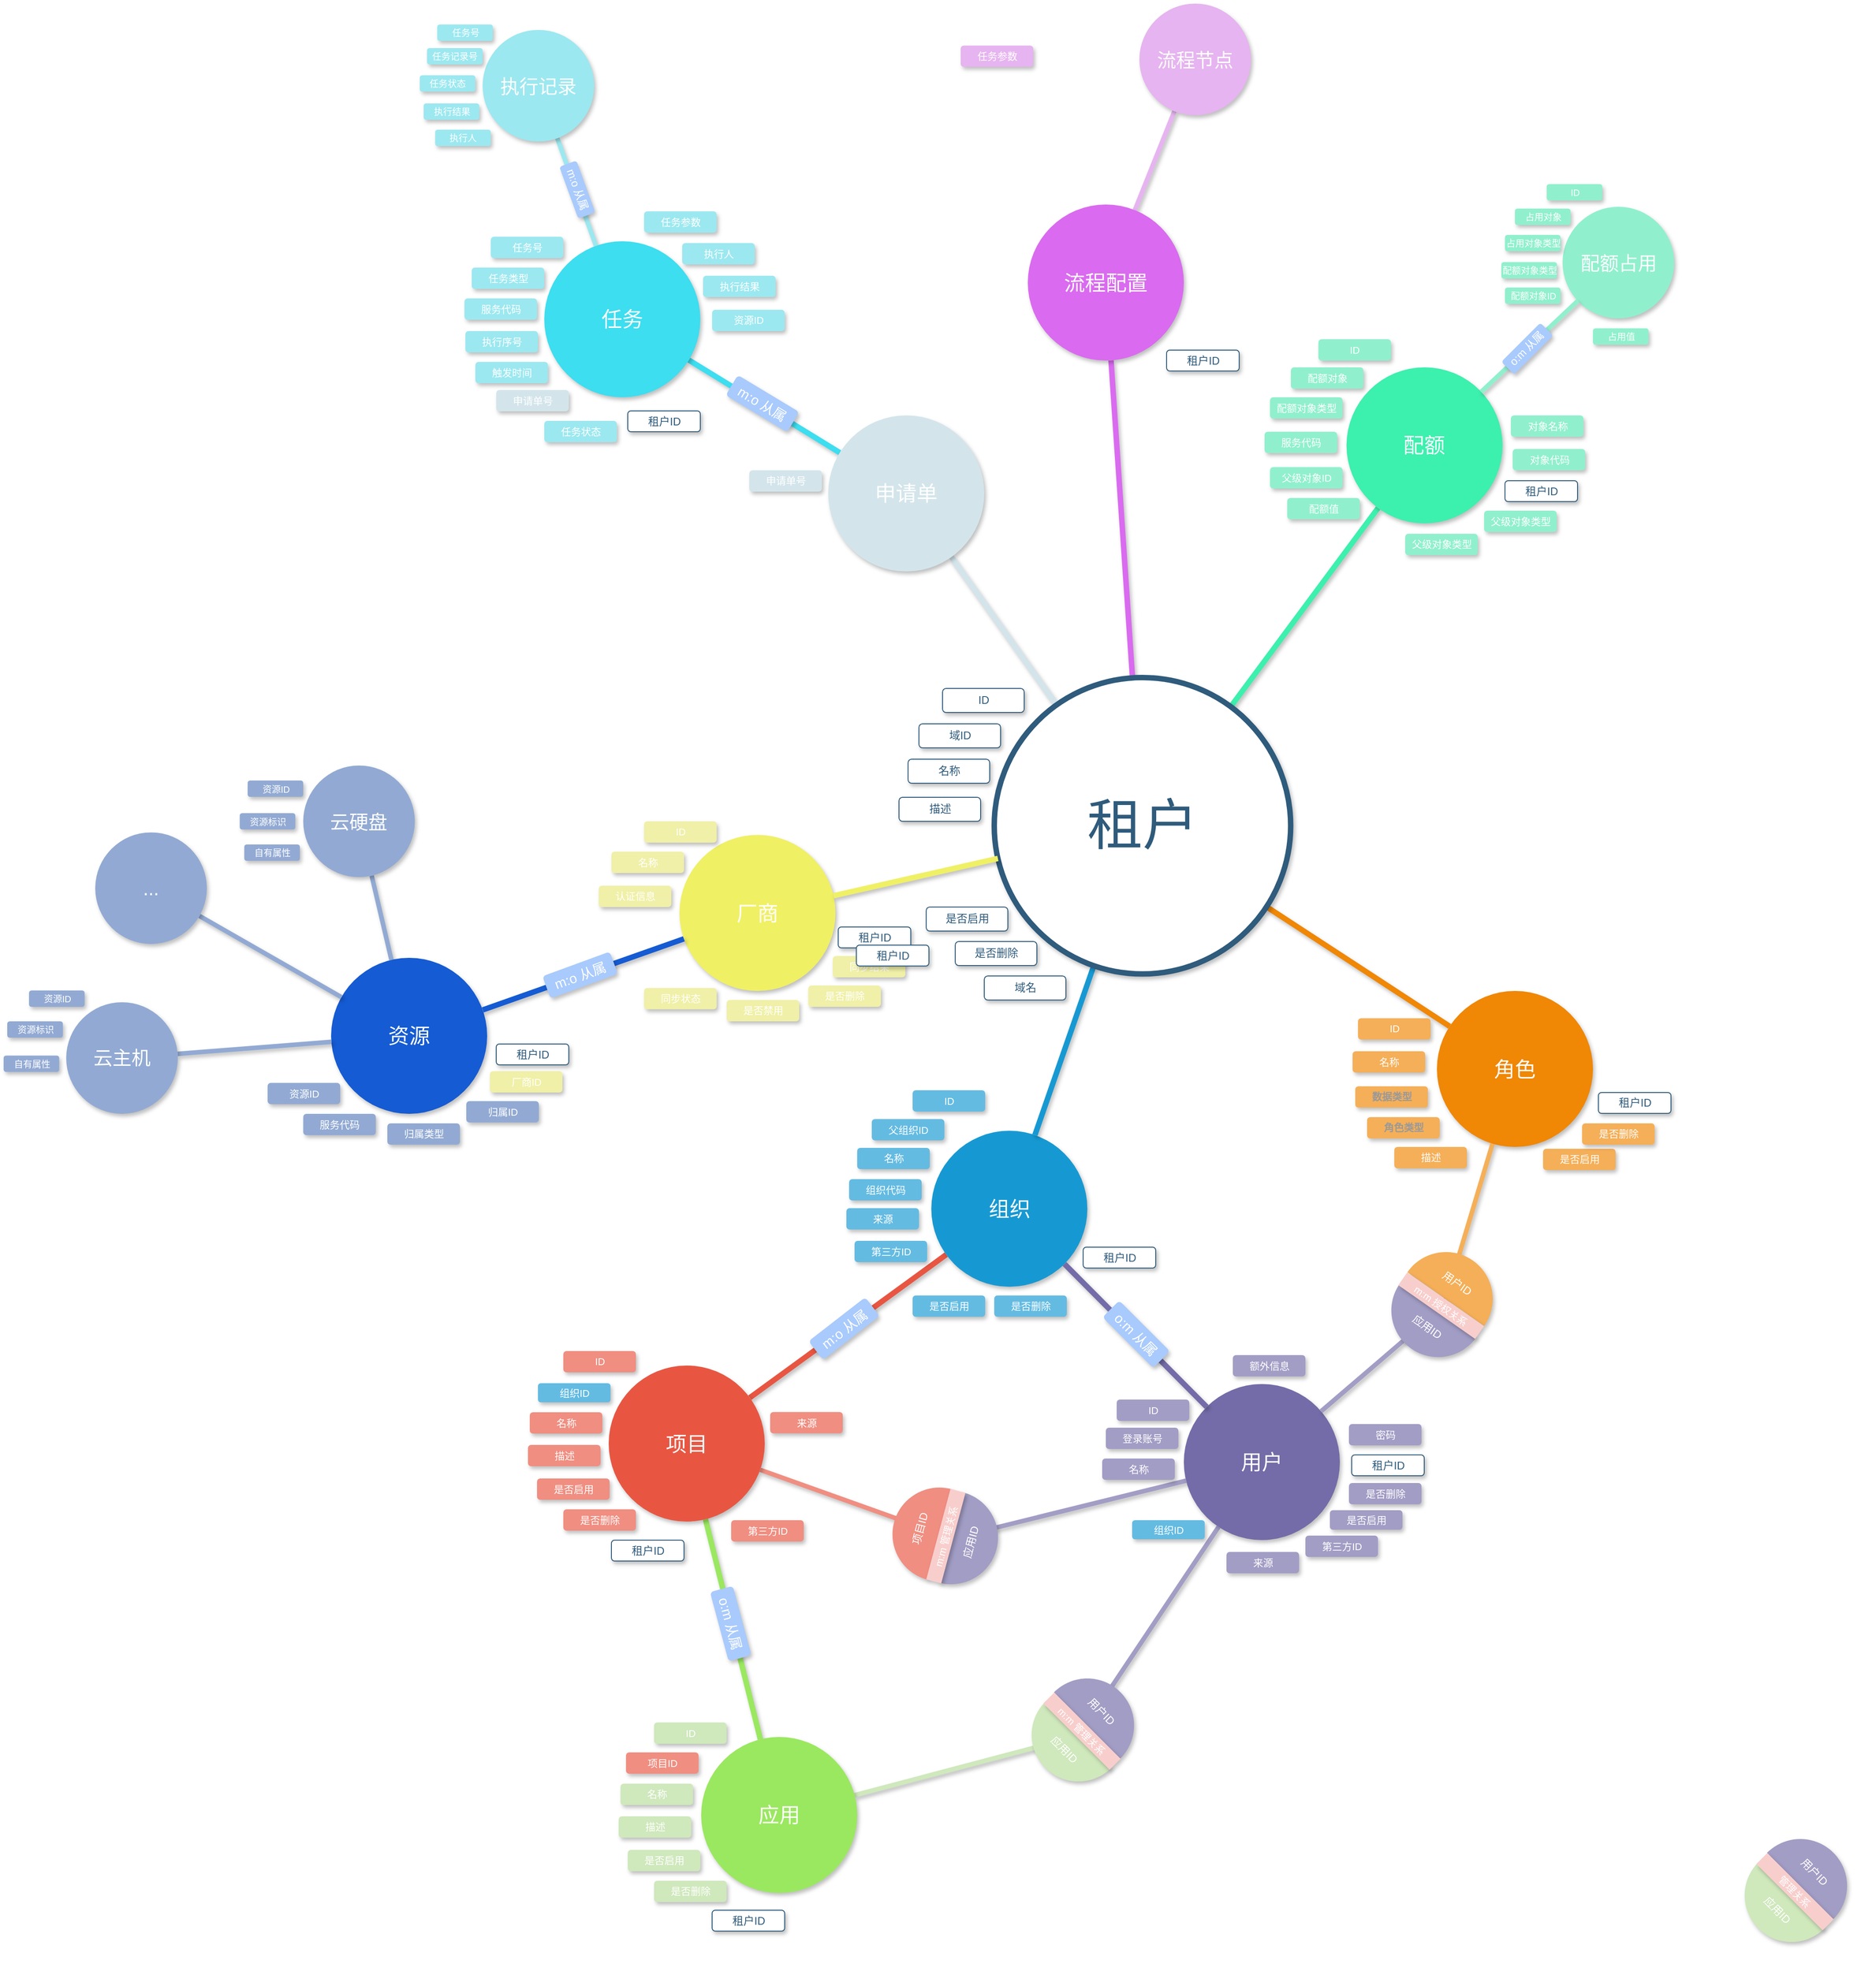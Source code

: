 <mxfile version="12.7.6" type="github">
  <diagram id="6a731a19-8d31-9384-78a2-239565b7b9f0" name="Page-1">
    <mxGraphModel dx="7638" dy="828" grid="0" gridSize="10" guides="1" tooltips="1" connect="1" arrows="1" fold="1" page="1" pageScale="1" pageWidth="2000" pageHeight="3000" background="#ffffff" math="0" shadow="0">
      <root>
        <mxCell id="0" />
        <mxCell id="1" parent="0" />
        <mxCell id="uGYCaoZWWmBtxd0d4g1E-1716" style="endArrow=none;strokeWidth=6;strokeColor=#DA6AF0;html=1;shadow=1;" edge="1" parent="1" source="j6NOBljnlDJ0_zuV5T52-1543" target="uGYCaoZWWmBtxd0d4g1E-1713">
          <mxGeometry relative="1" as="geometry">
            <mxPoint x="-3946.38" y="847.923" as="targetPoint" />
            <mxPoint x="-3875" y="1208" as="sourcePoint" />
          </mxGeometry>
        </mxCell>
        <mxCell id="uGYCaoZWWmBtxd0d4g1E-1717" style="endArrow=none;strokeWidth=5;strokeColor=#E6B4F0;html=1;shadow=1;fontSize=11;" edge="1" parent="1" source="uGYCaoZWWmBtxd0d4g1E-1714" target="uGYCaoZWWmBtxd0d4g1E-1713">
          <mxGeometry relative="1" as="geometry">
            <mxPoint x="-3738.375" y="728.678" as="targetPoint" />
            <mxPoint x="-3695.618" y="847.319" as="sourcePoint" />
          </mxGeometry>
        </mxCell>
        <mxCell id="uGYCaoZWWmBtxd0d4g1E-1694" style="endArrow=none;strokeWidth=5;strokeColor=#92AAD3;html=1;shadow=1;fontSize=11;" edge="1" parent="1" source="uGYCaoZWWmBtxd0d4g1E-1723" target="uGYCaoZWWmBtxd0d4g1E-1687">
          <mxGeometry relative="1" as="geometry">
            <mxPoint x="-4983.003" y="1653.382" as="targetPoint" />
            <mxPoint x="-4802.914" y="1843.33" as="sourcePoint" />
          </mxGeometry>
        </mxCell>
        <mxCell id="uGYCaoZWWmBtxd0d4g1E-1669" style="endArrow=none;strokeWidth=5;strokeColor=#9CE8F0;html=1;shadow=1;fontSize=11;" edge="1" parent="1" source="uGYCaoZWWmBtxd0d4g1E-1662" target="uGYCaoZWWmBtxd0d4g1E-1666">
          <mxGeometry relative="1" as="geometry">
            <mxPoint x="-4353.999" y="718.0" as="targetPoint" />
            <mxPoint x="-4460.27" y="818.399" as="sourcePoint" />
          </mxGeometry>
        </mxCell>
        <mxCell id="uGYCaoZWWmBtxd0d4g1E-1661" style="endArrow=none;strokeWidth=6;strokeColor=#D3E5EB;html=1;shadow=1;" edge="1" parent="1" source="j6NOBljnlDJ0_zuV5T52-1543" target="uGYCaoZWWmBtxd0d4g1E-1659">
          <mxGeometry relative="1" as="geometry">
            <mxPoint x="-3908.522" y="1117.996" as="targetPoint" />
            <mxPoint x="-4070.995" y="1337.019" as="sourcePoint" />
          </mxGeometry>
        </mxCell>
        <mxCell id="uGYCaoZWWmBtxd0d4g1E-1664" style="endArrow=none;strokeWidth=6;strokeColor=#3CDEF0;html=1;shadow=1;" edge="1" parent="1" source="uGYCaoZWWmBtxd0d4g1E-1659" target="uGYCaoZWWmBtxd0d4g1E-1662">
          <mxGeometry relative="1" as="geometry">
            <mxPoint x="-4386.048" y="1064.25" as="targetPoint" />
            <mxPoint x="-4262.998" y="1237.258" as="sourcePoint" />
          </mxGeometry>
        </mxCell>
        <mxCell id="uGYCaoZWWmBtxd0d4g1E-1641" style="endArrow=none;strokeWidth=6;strokeColor=#3CF0AE;html=1;shadow=1;" edge="1" parent="1" source="j6NOBljnlDJ0_zuV5T52-1543" target="uGYCaoZWWmBtxd0d4g1E-1632">
          <mxGeometry relative="1" as="geometry">
            <mxPoint x="-3400.049" y="1585.897" as="targetPoint" />
            <mxPoint x="-3589.0" y="1380.995" as="sourcePoint" />
          </mxGeometry>
        </mxCell>
        <mxCell id="uGYCaoZWWmBtxd0d4g1E-1561" style="endArrow=none;strokeWidth=5;strokeColor=#F08E81;html=1;shadow=1;" edge="1" parent="1" source="uGYCaoZWWmBtxd0d4g1E-1622" target="uGYCaoZWWmBtxd0d4g1E-1546">
          <mxGeometry relative="1" as="geometry">
            <mxPoint x="-4264.999" y="2325.004" as="targetPoint" />
            <mxPoint x="-4063.065" y="2281.111" as="sourcePoint" />
          </mxGeometry>
        </mxCell>
        <mxCell id="uGYCaoZWWmBtxd0d4g1E-1572" style="endArrow=none;strokeWidth=5;strokeColor=#CFE8BC;html=1;exitX=0.5;exitY=1;exitDx=0;exitDy=0;shadow=1;" edge="1" parent="1" source="uGYCaoZWWmBtxd0d4g1E-1603" target="uGYCaoZWWmBtxd0d4g1E-1565">
          <mxGeometry relative="1" as="geometry">
            <mxPoint x="-4093" y="2441.0" as="targetPoint" />
            <mxPoint x="-3914.691" y="2502.556" as="sourcePoint" />
          </mxGeometry>
        </mxCell>
        <mxCell id="uGYCaoZWWmBtxd0d4g1E-1566" style="endArrow=none;strokeWidth=6;strokeColor=#9AE85F;html=1;shadow=1;" edge="1" parent="1" source="uGYCaoZWWmBtxd0d4g1E-1565" target="uGYCaoZWWmBtxd0d4g1E-1546">
          <mxGeometry relative="1" as="geometry">
            <mxPoint x="-4376" y="2321" as="targetPoint" />
            <mxPoint x="-4279.105" y="2503.151" as="sourcePoint" />
          </mxGeometry>
        </mxCell>
        <mxCell id="j6NOBljnlDJ0_zuV5T52-1582" style="endArrow=none;strokeWidth=6;strokeColor=#F08705;html=1;shadow=1;" parent="1" source="j6NOBljnlDJ0_zuV5T52-1543" target="j6NOBljnlDJ0_zuV5T52-1581" edge="1">
          <mxGeometry relative="1" as="geometry">
            <mxPoint x="-3726.999" y="1867.799" as="targetPoint" />
            <mxPoint x="-3654.44" y="1711.71" as="sourcePoint" />
          </mxGeometry>
        </mxCell>
        <mxCell id="uGYCaoZWWmBtxd0d4g1E-1573" style="endArrow=none;strokeWidth=5;strokeColor=#A29DC5;html=1;shadow=1;" edge="1" parent="1" source="uGYCaoZWWmBtxd0d4g1E-1603" target="j6NOBljnlDJ0_zuV5T52-1565">
          <mxGeometry relative="1" as="geometry">
            <mxPoint x="-3733.968" y="2352.956" as="targetPoint" />
            <mxPoint x="-3914.213" y="2502.368" as="sourcePoint" />
          </mxGeometry>
        </mxCell>
        <mxCell id="uGYCaoZWWmBtxd0d4g1E-1562" style="endArrow=none;strokeWidth=5;strokeColor=#A29DC5;html=1;exitX=0.5;exitY=1;exitDx=0;exitDy=0;shadow=1;" edge="1" parent="1" source="uGYCaoZWWmBtxd0d4g1E-1622" target="j6NOBljnlDJ0_zuV5T52-1565">
          <mxGeometry relative="1" as="geometry">
            <mxPoint x="-3909.371" y="2222.909" as="targetPoint" />
            <mxPoint x="-4063.065" y="2281.111" as="sourcePoint" />
          </mxGeometry>
        </mxCell>
        <mxCell id="uGYCaoZWWmBtxd0d4g1E-1547" style="endArrow=none;strokeWidth=6;strokeColor=#E85642;html=1;shadow=1;" edge="1" parent="1" source="riii1gefVDgEGiFUZTim-1546" target="uGYCaoZWWmBtxd0d4g1E-1546">
          <mxGeometry relative="1" as="geometry">
            <mxPoint x="-3997.001" y="2263.229" as="targetPoint" />
            <mxPoint x="-4153.749" y="2132.501" as="sourcePoint" />
          </mxGeometry>
        </mxCell>
        <mxCell id="1374" value="ID" style="rounded=1;fillColor=#64BBE2;strokeColor=none;strokeWidth=3;shadow=1;html=1;fontColor=#FFFFFF;fontSize=11;" parent="1" vertex="1">
          <mxGeometry x="-4102" y="1778" width="80" height="23.5" as="geometry" />
        </mxCell>
        <mxCell id="riii1gefVDgEGiFUZTim-1546" value="组织" style="ellipse;whiteSpace=wrap;html=1;shadow=1;fontFamily=Helvetica;fontSize=23;fontColor=#FFFFFF;align=center;strokeWidth=3;fillColor=#1699D3;strokeColor=none;rotation=0;" parent="1" vertex="1">
          <mxGeometry x="-4081.37" y="1822.65" width="172" height="172" as="geometry" />
        </mxCell>
        <mxCell id="riii1gefVDgEGiFUZTim-1557" value="父组织ID" style="rounded=1;fillColor=#64BBE2;strokeColor=none;strokeWidth=3;shadow=1;html=1;fontColor=#FFFFFF;fontSize=11;" parent="1" vertex="1">
          <mxGeometry x="-4147" y="1809.75" width="80" height="23.5" as="geometry" />
        </mxCell>
        <mxCell id="j6NOBljnlDJ0_zuV5T52-1545" value="ID" style="rounded=1;fillColor=#FFFFFF;strokeColor=#2F5B7C;strokeWidth=1;shadow=1;html=1;fontColor=#2F5B7C;" parent="1" vertex="1">
          <mxGeometry x="-4069" y="1335" width="90" height="26.5" as="geometry" />
        </mxCell>
        <mxCell id="j6NOBljnlDJ0_zuV5T52-1546" value="名称" style="rounded=1;fillColor=#FFFFFF;strokeColor=#2F5B7C;strokeWidth=1;shadow=1;html=1;fontColor=#2F5B7C;" parent="1" vertex="1">
          <mxGeometry x="-4107" y="1413" width="90" height="26.5" as="geometry" />
        </mxCell>
        <mxCell id="j6NOBljnlDJ0_zuV5T52-1547" value="描述" style="rounded=1;fillColor=#FFFFFF;strokeColor=#2F5B7C;strokeWidth=1;shadow=1;html=1;fontColor=#2F5B7C;" parent="1" vertex="1">
          <mxGeometry x="-4117" y="1455" width="90" height="26.5" as="geometry" />
        </mxCell>
        <mxCell id="j6NOBljnlDJ0_zuV5T52-1548" value="是否启用" style="rounded=1;fillColor=#FFFFFF;strokeColor=#2F5B7C;strokeWidth=1;shadow=1;html=1;fontColor=#2F5B7C;" parent="1" vertex="1">
          <mxGeometry x="-4087" y="1576" width="90" height="26.5" as="geometry" />
        </mxCell>
        <mxCell id="j6NOBljnlDJ0_zuV5T52-1549" value="域ID" style="rounded=1;fillColor=#FFFFFF;strokeColor=#2F5B7C;strokeWidth=1;shadow=1;html=1;fontColor=#2F5B7C;" parent="1" vertex="1">
          <mxGeometry x="-4095" y="1374" width="90" height="26.5" as="geometry" />
        </mxCell>
        <mxCell id="j6NOBljnlDJ0_zuV5T52-1550" style="endArrow=none;strokeWidth=6;strokeColor=#1699D3;html=1;shadow=1;" parent="1" source="j6NOBljnlDJ0_zuV5T52-1543" target="riii1gefVDgEGiFUZTim-1546" edge="1">
          <mxGeometry relative="1" as="geometry">
            <mxPoint x="-3657.82" y="1781.5" as="targetPoint" />
            <mxPoint x="-3867.004" y="1770.054" as="sourcePoint" />
          </mxGeometry>
        </mxCell>
        <mxCell id="j6NOBljnlDJ0_zuV5T52-1556" value="是否删除" style="rounded=1;fillColor=#FFFFFF;strokeColor=#2F5B7C;strokeWidth=1;shadow=1;html=1;fontColor=#2F5B7C;" parent="1" vertex="1">
          <mxGeometry x="-4055" y="1614" width="90" height="26.5" as="geometry" />
        </mxCell>
        <mxCell id="j6NOBljnlDJ0_zuV5T52-1558" value="名称" style="rounded=1;fillColor=#64BBE2;strokeColor=none;strokeWidth=3;shadow=1;html=1;fontColor=#FFFFFF;fontSize=11;" parent="1" vertex="1">
          <mxGeometry x="-4163.07" y="1841.5" width="80" height="23.5" as="geometry" />
        </mxCell>
        <mxCell id="j6NOBljnlDJ0_zuV5T52-1559" value="组织代码" style="rounded=1;fillColor=#64BBE2;strokeColor=none;strokeWidth=3;shadow=1;html=1;fontColor=#FFFFFF;fontSize=11;" parent="1" vertex="1">
          <mxGeometry x="-4172" y="1876" width="80" height="23.5" as="geometry" />
        </mxCell>
        <mxCell id="j6NOBljnlDJ0_zuV5T52-1560" value="来源" style="rounded=1;fillColor=#64BBE2;strokeColor=none;strokeWidth=3;shadow=1;html=1;fontColor=#FFFFFF;fontSize=11;" parent="1" vertex="1">
          <mxGeometry x="-4175" y="1908" width="80" height="23.5" as="geometry" />
        </mxCell>
        <mxCell id="j6NOBljnlDJ0_zuV5T52-1561" value="第三方ID" style="rounded=1;fillColor=#64BBE2;strokeColor=none;strokeWidth=3;shadow=1;html=1;fontColor=#FFFFFF;fontSize=11;" parent="1" vertex="1">
          <mxGeometry x="-4166" y="1944" width="80" height="23.5" as="geometry" />
        </mxCell>
        <mxCell id="j6NOBljnlDJ0_zuV5T52-1562" value="Text" style="text;html=1;align=center;verticalAlign=middle;resizable=0;points=[];autosize=1;fontSize=11;fontColor=#FFFFFF;shadow=1;" parent="1" vertex="1">
          <mxGeometry x="-3857" y="2129.59" width="40" height="20" as="geometry" />
        </mxCell>
        <mxCell id="j6NOBljnlDJ0_zuV5T52-1563" value="是否启用" style="rounded=1;fillColor=#64BBE2;strokeColor=none;strokeWidth=3;shadow=1;html=1;fontColor=#FFFFFF;fontSize=11;" parent="1" vertex="1">
          <mxGeometry x="-4102" y="2004.26" width="80" height="23.5" as="geometry" />
        </mxCell>
        <mxCell id="j6NOBljnlDJ0_zuV5T52-1564" value="是否删除" style="rounded=1;fillColor=#64BBE2;strokeColor=none;strokeWidth=3;shadow=1;html=1;fontColor=#FFFFFF;fontSize=11;" parent="1" vertex="1">
          <mxGeometry x="-4012" y="2004.26" width="80" height="23.5" as="geometry" />
        </mxCell>
        <mxCell id="j6NOBljnlDJ0_zuV5T52-1565" value="用户" style="ellipse;whiteSpace=wrap;html=1;shadow=1;fontFamily=Helvetica;fontSize=23;fontColor=#FFFFFF;align=center;strokeWidth=3;fillColor=#736ca8;strokeColor=none;" parent="1" vertex="1">
          <mxGeometry x="-3803" y="2101.91" width="172" height="172" as="geometry" />
        </mxCell>
        <mxCell id="j6NOBljnlDJ0_zuV5T52-1566" style="endArrow=none;strokeWidth=6;strokeColor=#736CA8;html=1;exitX=1;exitY=1;exitDx=0;exitDy=0;entryX=0;entryY=0;entryDx=0;entryDy=0;shadow=1;" parent="1" source="riii1gefVDgEGiFUZTim-1546" target="j6NOBljnlDJ0_zuV5T52-1565" edge="1">
          <mxGeometry relative="1" as="geometry">
            <mxPoint x="-3777.005" y="1979.315" as="targetPoint" />
            <mxPoint x="-3702.85" y="1823.5" as="sourcePoint" />
          </mxGeometry>
        </mxCell>
        <mxCell id="j6NOBljnlDJ0_zuV5T52-1567" value="ID" style="rounded=1;fillColor=#A29DC5;strokeColor=none;strokeWidth=3;shadow=1;html=1;fontColor=#FFFFFF;fontSize=11;" parent="1" vertex="1">
          <mxGeometry x="-3877" y="2119" width="80" height="23.5" as="geometry" />
        </mxCell>
        <mxCell id="j6NOBljnlDJ0_zuV5T52-1568" value="登录账号" style="rounded=1;fillColor=#A29DC5;strokeColor=none;strokeWidth=3;shadow=1;html=1;fontColor=#FFFFFF;fontSize=11;" parent="1" vertex="1">
          <mxGeometry x="-3889" y="2150" width="80" height="23.5" as="geometry" />
        </mxCell>
        <mxCell id="j6NOBljnlDJ0_zuV5T52-1569" value="名称" style="rounded=1;fillColor=#A29DC5;strokeColor=none;strokeWidth=3;shadow=1;html=1;fontColor=#FFFFFF;fontSize=11;" parent="1" vertex="1">
          <mxGeometry x="-3893" y="2184" width="80" height="23.5" as="geometry" />
        </mxCell>
        <mxCell id="j6NOBljnlDJ0_zuV5T52-1570" value="组织ID" style="rounded=1;fillColor=#64BBE2;strokeColor=none;strokeWidth=3;shadow=1;html=1;fontColor=#FFFFFF;fontSize=11;" parent="1" vertex="1">
          <mxGeometry x="-3860" y="2252" width="80" height="21" as="geometry" />
        </mxCell>
        <mxCell id="j6NOBljnlDJ0_zuV5T52-1571" value="来源" style="rounded=1;fillColor=#A29DC5;strokeColor=none;strokeWidth=3;shadow=1;html=1;fontColor=#FFFFFF;fontSize=11;" parent="1" vertex="1">
          <mxGeometry x="-3756" y="2287" width="80" height="23.5" as="geometry" />
        </mxCell>
        <mxCell id="j6NOBljnlDJ0_zuV5T52-1572" value="第三方ID" style="rounded=1;fillColor=#A29DC5;strokeColor=none;strokeWidth=3;shadow=1;html=1;fontColor=#FFFFFF;fontSize=11;" parent="1" vertex="1">
          <mxGeometry x="-3669" y="2269" width="80" height="23.5" as="geometry" />
        </mxCell>
        <mxCell id="j6NOBljnlDJ0_zuV5T52-1575" value="是否启用" style="rounded=1;fillColor=#A29DC5;strokeColor=none;strokeWidth=3;shadow=1;html=1;fontColor=#FFFFFF;fontSize=11;" parent="1" vertex="1">
          <mxGeometry x="-3642" y="2241" width="80" height="21.5" as="geometry" />
        </mxCell>
        <mxCell id="j6NOBljnlDJ0_zuV5T52-1576" value="是否删除" style="rounded=1;fillColor=#A29DC5;strokeColor=none;strokeWidth=3;shadow=1;html=1;fontColor=#FFFFFF;fontSize=11;" parent="1" vertex="1">
          <mxGeometry x="-3621" y="2211" width="80" height="23.5" as="geometry" />
        </mxCell>
        <mxCell id="j6NOBljnlDJ0_zuV5T52-1578" value="密码" style="rounded=1;fillColor=#A29DC5;strokeColor=none;strokeWidth=3;shadow=1;html=1;fontColor=#FFFFFF;fontSize=11;" parent="1" vertex="1">
          <mxGeometry x="-3621" y="2146" width="80" height="23.5" as="geometry" />
        </mxCell>
        <mxCell id="j6NOBljnlDJ0_zuV5T52-1579" value="域名" style="rounded=1;fillColor=#FFFFFF;strokeColor=#2F5B7C;strokeWidth=1;shadow=1;html=1;fontColor=#2F5B7C;" parent="1" vertex="1">
          <mxGeometry x="-4023" y="1652" width="90" height="26.5" as="geometry" />
        </mxCell>
        <mxCell id="j6NOBljnlDJ0_zuV5T52-1580" value="额外信息" style="rounded=1;fillColor=#A29DC5;strokeColor=none;strokeWidth=3;shadow=1;html=1;fontColor=#FFFFFF;fontSize=11;" parent="1" vertex="1">
          <mxGeometry x="-3749" y="2070" width="80" height="23.5" as="geometry" />
        </mxCell>
        <mxCell id="j6NOBljnlDJ0_zuV5T52-1581" value="角色" style="ellipse;whiteSpace=wrap;html=1;shadow=1;fontFamily=Helvetica;fontSize=23;fontColor=#FFFFFF;align=center;strokeWidth=3;fillColor=#F08705;strokeColor=none;" parent="1" vertex="1">
          <mxGeometry x="-3524" y="1668.5" width="172" height="172" as="geometry" />
        </mxCell>
        <mxCell id="j6NOBljnlDJ0_zuV5T52-1543" value="租户" style="ellipse;whiteSpace=wrap;html=1;shadow=1;fontFamily=Helvetica;fontSize=61;fontColor=#2F5B7C;align=center;strokeColor=#2F5B7C;strokeWidth=6;fillColor=#FFFFFF;fontStyle=0;gradientColor=none;" parent="1" vertex="1">
          <mxGeometry x="-4012" y="1323" width="326.75" height="326.75" as="geometry" />
        </mxCell>
        <mxCell id="j6NOBljnlDJ0_zuV5T52-1584" value="ID" style="rounded=1;fillColor=#F5AF58;strokeColor=none;strokeWidth=3;shadow=1;html=1;fontColor=#FFFFFF;fontSize=11;" parent="1" vertex="1">
          <mxGeometry x="-3611" y="1698.62" width="80" height="23.5" as="geometry" />
        </mxCell>
        <mxCell id="j6NOBljnlDJ0_zuV5T52-1585" value="名称" style="rounded=1;fillColor=#F5AF58;strokeColor=none;strokeWidth=3;shadow=1;html=1;fontColor=#FFFFFF;fontSize=11;" parent="1" vertex="1">
          <mxGeometry x="-3617" y="1735" width="80" height="23.5" as="geometry" />
        </mxCell>
        <mxCell id="j6NOBljnlDJ0_zuV5T52-1586" value="数据类型" style="rounded=1;fillColor=#F5AF58;strokeColor=none;strokeWidth=3;shadow=1;html=1;fontColor=#999999;fontSize=11;glass=0;comic=0;labelBackgroundColor=none;labelBorderColor=none;fontStyle=1" parent="1" vertex="1">
          <mxGeometry x="-3614" y="1773.62" width="80" height="23.5" as="geometry" />
        </mxCell>
        <mxCell id="j6NOBljnlDJ0_zuV5T52-1587" value="角色类型" style="rounded=1;fillColor=#F5AF58;strokeColor=none;strokeWidth=3;shadow=1;html=1;fontColor=#999999;fontSize=11;glass=0;comic=0;labelBackgroundColor=none;labelBorderColor=none;fontStyle=1" parent="1" vertex="1">
          <mxGeometry x="-3601" y="1807.62" width="80" height="23.5" as="geometry" />
        </mxCell>
        <mxCell id="j6NOBljnlDJ0_zuV5T52-1588" value="描述" style="rounded=1;fillColor=#F5AF58;strokeColor=none;strokeWidth=3;shadow=1;html=1;fontColor=#FFFFFF;fontSize=11;" parent="1" vertex="1">
          <mxGeometry x="-3571" y="1840.5" width="80" height="23.5" as="geometry" />
        </mxCell>
        <mxCell id="j6NOBljnlDJ0_zuV5T52-1589" value="是否启用" style="rounded=1;fillColor=#F5AF58;strokeColor=none;strokeWidth=3;shadow=1;html=1;fontColor=#FFFFFF;fontSize=11;" parent="1" vertex="1">
          <mxGeometry x="-3407" y="1842.5" width="80" height="23.5" as="geometry" />
        </mxCell>
        <mxCell id="j6NOBljnlDJ0_zuV5T52-1590" value="是否删除" style="rounded=1;fillColor=#F5AF58;strokeColor=none;strokeWidth=3;shadow=1;html=1;fontColor=#FFFFFF;fontSize=11;" parent="1" vertex="1">
          <mxGeometry x="-3364" y="1814.5" width="80" height="23.5" as="geometry" />
        </mxCell>
        <mxCell id="j6NOBljnlDJ0_zuV5T52-1591" style="endArrow=none;strokeWidth=5;strokeColor=#A29DC5;html=1;entryX=0.5;entryY=1;entryDx=0;entryDy=0;shadow=1;" parent="1" source="j6NOBljnlDJ0_zuV5T52-1565" target="uGYCaoZWWmBtxd0d4g1E-1628" edge="1">
          <mxGeometry relative="1" as="geometry">
            <mxPoint x="-3512.835" y="2014.877" as="targetPoint" />
            <mxPoint x="-3607" y="2005" as="sourcePoint" />
          </mxGeometry>
        </mxCell>
        <mxCell id="j6NOBljnlDJ0_zuV5T52-1593" style="endArrow=none;strokeWidth=5;strokeColor=#F5AF58;html=1;entryX=0.5;entryY=0;entryDx=0;entryDy=0;entryPerimeter=0;shadow=1;" parent="1" source="j6NOBljnlDJ0_zuV5T52-1581" target="uGYCaoZWWmBtxd0d4g1E-1626" edge="1">
          <mxGeometry relative="1" as="geometry">
            <mxPoint x="-3512.685" y="2015.445" as="targetPoint" />
            <mxPoint x="-3689.861" y="1939.759" as="sourcePoint" />
          </mxGeometry>
        </mxCell>
        <mxCell id="uGYCaoZWWmBtxd0d4g1E-1543" value="租户ID" style="rounded=1;fillColor=#FFFFFF;strokeColor=#2F5B7C;strokeWidth=1;shadow=1;html=1;fontColor=#2F5B7C;" vertex="1" parent="1">
          <mxGeometry x="-3346" y="1780.5" width="80" height="23" as="geometry" />
        </mxCell>
        <mxCell id="uGYCaoZWWmBtxd0d4g1E-1544" value="租户ID" style="rounded=1;fillColor=#FFFFFF;strokeColor=#2F5B7C;strokeWidth=1;shadow=1;html=1;fontColor=#2F5B7C;" vertex="1" parent="1">
          <mxGeometry x="-3914" y="1951" width="80" height="23" as="geometry" />
        </mxCell>
        <mxCell id="uGYCaoZWWmBtxd0d4g1E-1545" value="租户ID" style="rounded=1;fillColor=#FFFFFF;strokeColor=#2F5B7C;strokeWidth=1;shadow=1;html=1;fontColor=#2F5B7C;" vertex="1" parent="1">
          <mxGeometry x="-3618" y="2180" width="80" height="23" as="geometry" />
        </mxCell>
        <mxCell id="uGYCaoZWWmBtxd0d4g1E-1546" value="项目" style="ellipse;whiteSpace=wrap;html=1;shadow=1;fontFamily=Helvetica;fontSize=23;fontColor=#FFFFFF;align=center;strokeWidth=3;fillColor=#E85642;strokeColor=none;rotation=0;" vertex="1" parent="1">
          <mxGeometry x="-4437" y="2081.5" width="172" height="172" as="geometry" />
        </mxCell>
        <mxCell id="uGYCaoZWWmBtxd0d4g1E-1548" value="ID" style="rounded=1;fillColor=#F08E81;strokeColor=none;strokeWidth=3;shadow=1;html=1;fontColor=#FFFFFF;fontSize=11;" vertex="1" parent="1">
          <mxGeometry x="-4487" y="2065.5" width="80" height="23.5" as="geometry" />
        </mxCell>
        <mxCell id="uGYCaoZWWmBtxd0d4g1E-1549" value="名称" style="rounded=1;fillColor=#F08E81;strokeColor=none;strokeWidth=3;shadow=1;html=1;fontColor=#FFFFFF;fontSize=11;" vertex="1" parent="1">
          <mxGeometry x="-4524" y="2133" width="80" height="23.5" as="geometry" />
        </mxCell>
        <mxCell id="uGYCaoZWWmBtxd0d4g1E-1550" value="描述" style="rounded=1;fillColor=#F08E81;strokeColor=none;strokeWidth=3;shadow=1;html=1;fontColor=#FFFFFF;fontSize=11;" vertex="1" parent="1">
          <mxGeometry x="-4526" y="2169" width="80" height="23.5" as="geometry" />
        </mxCell>
        <mxCell id="uGYCaoZWWmBtxd0d4g1E-1551" value="组织ID" style="rounded=1;fillColor=#64BBE2;strokeColor=none;strokeWidth=3;shadow=1;html=1;fontColor=#FFFFFF;fontSize=11;" vertex="1" parent="1">
          <mxGeometry x="-4515" y="2101" width="80" height="21" as="geometry" />
        </mxCell>
        <mxCell id="uGYCaoZWWmBtxd0d4g1E-1552" value="是否启用" style="rounded=1;fillColor=#F08E81;strokeColor=none;strokeWidth=3;shadow=1;html=1;fontColor=#FFFFFF;fontSize=11;" vertex="1" parent="1">
          <mxGeometry x="-4516" y="2206" width="80" height="23.5" as="geometry" />
        </mxCell>
        <mxCell id="uGYCaoZWWmBtxd0d4g1E-1553" value="是否删除" style="rounded=1;fillColor=#F08E81;strokeColor=none;strokeWidth=3;shadow=1;html=1;fontColor=#FFFFFF;fontSize=11;" vertex="1" parent="1">
          <mxGeometry x="-4487" y="2240" width="80" height="23.5" as="geometry" />
        </mxCell>
        <mxCell id="uGYCaoZWWmBtxd0d4g1E-1554" value="来源" style="rounded=1;fillColor=#F08E81;strokeColor=none;strokeWidth=3;shadow=1;html=1;fontColor=#FFFFFF;fontSize=11;" vertex="1" parent="1">
          <mxGeometry x="-4259" y="2132.75" width="80" height="23.5" as="geometry" />
        </mxCell>
        <mxCell id="uGYCaoZWWmBtxd0d4g1E-1555" value="第三方ID" style="rounded=1;fillColor=#F08E81;strokeColor=none;strokeWidth=3;shadow=1;html=1;fontColor=#FFFFFF;fontSize=11;" vertex="1" parent="1">
          <mxGeometry x="-4302" y="2252" width="80" height="23.5" as="geometry" />
        </mxCell>
        <mxCell id="uGYCaoZWWmBtxd0d4g1E-1565" value="应用" style="ellipse;whiteSpace=wrap;html=1;shadow=1;fontFamily=Helvetica;fontSize=23;fontColor=#FFFFFF;align=center;strokeWidth=3;fillColor=#9AE85F;strokeColor=none;rotation=0;" vertex="1" parent="1">
          <mxGeometry x="-4335.07" y="2491" width="172" height="172" as="geometry" />
        </mxCell>
        <mxCell id="uGYCaoZWWmBtxd0d4g1E-1574" value="ID" style="rounded=1;fillColor=#CFE8BC;strokeColor=none;strokeWidth=3;shadow=1;html=1;fontColor=#FFFFFF;fontSize=11;" vertex="1" parent="1">
          <mxGeometry x="-4387" y="2475" width="80" height="23.5" as="geometry" />
        </mxCell>
        <mxCell id="uGYCaoZWWmBtxd0d4g1E-1575" value="名称" style="rounded=1;fillColor=#CFE8BC;strokeColor=none;strokeWidth=3;shadow=1;html=1;fontColor=#FFFFFF;fontSize=11;" vertex="1" parent="1">
          <mxGeometry x="-4424" y="2542.5" width="80" height="23.5" as="geometry" />
        </mxCell>
        <mxCell id="uGYCaoZWWmBtxd0d4g1E-1576" value="描述" style="rounded=1;fillColor=#CFE8BC;strokeColor=none;strokeWidth=3;shadow=1;html=1;fontColor=#FFFFFF;fontSize=11;" vertex="1" parent="1">
          <mxGeometry x="-4426" y="2578.5" width="80" height="23.5" as="geometry" />
        </mxCell>
        <mxCell id="uGYCaoZWWmBtxd0d4g1E-1578" value="是否启用" style="rounded=1;fillColor=#CFE8BC;strokeColor=none;strokeWidth=3;shadow=1;html=1;fontColor=#FFFFFF;fontSize=11;" vertex="1" parent="1">
          <mxGeometry x="-4416" y="2615.5" width="80" height="23.5" as="geometry" />
        </mxCell>
        <mxCell id="uGYCaoZWWmBtxd0d4g1E-1579" value="是否删除" style="rounded=1;fillColor=#CFE8BC;strokeColor=none;strokeWidth=3;shadow=1;html=1;fontColor=#FFFFFF;fontSize=11;" vertex="1" parent="1">
          <mxGeometry x="-4387" y="2649.5" width="80" height="23.5" as="geometry" />
        </mxCell>
        <mxCell id="uGYCaoZWWmBtxd0d4g1E-1580" value="项目ID" style="rounded=1;fillColor=#F08E81;strokeColor=none;strokeWidth=3;shadow=1;html=1;fontColor=#FFFFFF;fontSize=11;" vertex="1" parent="1">
          <mxGeometry x="-4417.93" y="2508" width="80" height="23.5" as="geometry" />
        </mxCell>
        <mxCell id="uGYCaoZWWmBtxd0d4g1E-1581" value="租户ID" style="rounded=1;fillColor=#FFFFFF;strokeColor=#2F5B7C;strokeWidth=1;shadow=1;html=1;fontColor=#2F5B7C;" vertex="1" parent="1">
          <mxGeometry x="-4434" y="2274" width="80" height="23" as="geometry" />
        </mxCell>
        <mxCell id="uGYCaoZWWmBtxd0d4g1E-1582" value="租户ID" style="rounded=1;fillColor=#FFFFFF;strokeColor=#2F5B7C;strokeWidth=1;shadow=1;html=1;fontColor=#2F5B7C;" vertex="1" parent="1">
          <mxGeometry x="-4323" y="2682" width="80" height="23" as="geometry" />
        </mxCell>
        <mxCell id="uGYCaoZWWmBtxd0d4g1E-1593" value="m:o&amp;nbsp;从属" style="rounded=1;whiteSpace=wrap;html=1;shadow=1;glass=0;comic=0;labelBackgroundColor=none;strokeColor=none;strokeWidth=1;fillColor=#A9CAFC;fontSize=15;fontColor=#FFFFFF;rotation=-37.8;" vertex="1" parent="1">
          <mxGeometry x="-4217" y="2027.76" width="79" height="26" as="geometry" />
        </mxCell>
        <mxCell id="uGYCaoZWWmBtxd0d4g1E-1594" value="o:m&amp;nbsp;从属" style="rounded=1;whiteSpace=wrap;html=1;shadow=1;glass=0;comic=0;labelBackgroundColor=none;strokeColor=none;strokeWidth=1;fillColor=#A9CAFC;fontSize=15;fontColor=#FFFFFF;rotation=75;" vertex="1" parent="1">
          <mxGeometry x="-4342" y="2353" width="79" height="26" as="geometry" />
        </mxCell>
        <mxCell id="uGYCaoZWWmBtxd0d4g1E-1595" value="o:m 从属" style="rounded=1;whiteSpace=wrap;html=1;shadow=1;glass=0;comic=0;labelBackgroundColor=none;strokeColor=none;strokeWidth=1;fillColor=#A9CAFC;fontSize=15;fontColor=#FFFFFF;rotation=45;" vertex="1" parent="1">
          <mxGeometry x="-3895" y="2034" width="79" height="26" as="geometry" />
        </mxCell>
        <mxCell id="uGYCaoZWWmBtxd0d4g1E-1606" value="" style="group;rotation=45;shadow=1;" vertex="1" connectable="0" parent="1">
          <mxGeometry x="-3966" y="2424.003" width="103.332" height="118.5" as="geometry" />
        </mxCell>
        <mxCell id="uGYCaoZWWmBtxd0d4g1E-1601" value="" style="verticalLabelPosition=bottom;verticalAlign=top;html=1;shape=mxgraph.basic.half_circle;shadow=1;glass=0;comic=0;labelBackgroundColor=none;strokeColor=none;strokeWidth=1;fillColor=#A29DC5;gradientColor=none;fontSize=9;fontColor=none;noLabel=1;rotation=-135;" vertex="1" parent="uGYCaoZWWmBtxd0d4g1E-1606">
          <mxGeometry x="23" y="10" width="103.33" height="51.93" as="geometry" />
        </mxCell>
        <mxCell id="uGYCaoZWWmBtxd0d4g1E-1602" value="" style="verticalLabelPosition=bottom;verticalAlign=top;html=1;shape=mxgraph.basic.half_circle;shadow=1;glass=0;comic=0;labelBackgroundColor=none;strokeColor=none;strokeWidth=1;fillColor=#CFE8BC;gradientColor=none;fontSize=9;fontColor=none;noLabel=1;rotation=45;" vertex="1" parent="uGYCaoZWWmBtxd0d4g1E-1606">
          <mxGeometry x="-23" y="57" width="103" height="51.5" as="geometry" />
        </mxCell>
        <mxCell id="uGYCaoZWWmBtxd0d4g1E-1603" value="m:m 管理关系" style="rounded=0;whiteSpace=wrap;html=1;shadow=1;glass=0;comic=0;labelBackgroundColor=none;strokeColor=none;strokeWidth=1;fillColor=#f8cecc;fontSize=11;fontColor=#FFFFFF;rotation=45;" vertex="1" parent="uGYCaoZWWmBtxd0d4g1E-1606">
          <mxGeometry x="-1" y="52" width="103.33" height="17.07" as="geometry" />
        </mxCell>
        <mxCell id="uGYCaoZWWmBtxd0d4g1E-1604" value="用户ID" style="rounded=1;fillColor=none;strokeColor=none;strokeWidth=3;shadow=1;html=1;fontColor=#FFFFFF;fontSize=12;rotation=45;" vertex="1" parent="uGYCaoZWWmBtxd0d4g1E-1606">
          <mxGeometry x="47" y="31" width="50" height="15" as="geometry" />
        </mxCell>
        <mxCell id="uGYCaoZWWmBtxd0d4g1E-1605" value="应用ID" style="rounded=1;fillColor=none;strokeColor=none;strokeWidth=3;shadow=1;html=1;fontColor=#FFFFFF;fontSize=12;rotation=45;" vertex="1" parent="uGYCaoZWWmBtxd0d4g1E-1606">
          <mxGeometry x="6" y="73" width="50" height="15" as="geometry" />
        </mxCell>
        <mxCell id="uGYCaoZWWmBtxd0d4g1E-1613" value="" style="group;rotation=45;shadow=1;" vertex="1" connectable="0" parent="1">
          <mxGeometry x="-3180" y="2601.003" width="103.332" height="118.5" as="geometry" />
        </mxCell>
        <mxCell id="uGYCaoZWWmBtxd0d4g1E-1614" value="" style="verticalLabelPosition=bottom;verticalAlign=top;html=1;shape=mxgraph.basic.half_circle;shadow=1;glass=0;comic=0;labelBackgroundColor=none;strokeColor=none;strokeWidth=1;fillColor=#A29DC5;gradientColor=none;fontSize=9;fontColor=none;noLabel=1;rotation=-135;" vertex="1" parent="uGYCaoZWWmBtxd0d4g1E-1613">
          <mxGeometry x="23" y="10" width="103.33" height="51.93" as="geometry" />
        </mxCell>
        <mxCell id="uGYCaoZWWmBtxd0d4g1E-1615" value="" style="verticalLabelPosition=bottom;verticalAlign=top;html=1;shape=mxgraph.basic.half_circle;shadow=1;glass=0;comic=0;labelBackgroundColor=none;strokeColor=none;strokeWidth=1;fillColor=#CFE8BC;gradientColor=none;fontSize=9;fontColor=none;noLabel=1;rotation=45;" vertex="1" parent="uGYCaoZWWmBtxd0d4g1E-1613">
          <mxGeometry x="-23" y="57" width="103" height="51.5" as="geometry" />
        </mxCell>
        <mxCell id="uGYCaoZWWmBtxd0d4g1E-1616" value="管理关系" style="rounded=0;whiteSpace=wrap;html=1;shadow=1;glass=0;comic=0;labelBackgroundColor=none;strokeColor=none;strokeWidth=1;fillColor=#f8cecc;fontSize=11;fontColor=#FFFFFF;rotation=45;" vertex="1" parent="uGYCaoZWWmBtxd0d4g1E-1613">
          <mxGeometry x="-1" y="52" width="103.33" height="17.07" as="geometry" />
        </mxCell>
        <mxCell id="uGYCaoZWWmBtxd0d4g1E-1617" value="用户ID" style="rounded=1;fillColor=none;strokeColor=none;strokeWidth=3;shadow=1;html=1;fontColor=#FFFFFF;fontSize=12;rotation=45;" vertex="1" parent="uGYCaoZWWmBtxd0d4g1E-1613">
          <mxGeometry x="47" y="31" width="50" height="15" as="geometry" />
        </mxCell>
        <mxCell id="uGYCaoZWWmBtxd0d4g1E-1618" value="应用ID" style="rounded=1;fillColor=none;strokeColor=none;strokeWidth=3;shadow=1;html=1;fontColor=#FFFFFF;fontSize=12;rotation=45;" vertex="1" parent="uGYCaoZWWmBtxd0d4g1E-1613">
          <mxGeometry x="6" y="73" width="50" height="15" as="geometry" />
        </mxCell>
        <mxCell id="uGYCaoZWWmBtxd0d4g1E-1619" value="" style="group;rotation=-75;shadow=1;" vertex="1" connectable="0" parent="1">
          <mxGeometry x="-4118" y="2210.003" width="103.332" height="118.5" as="geometry" />
        </mxCell>
        <mxCell id="uGYCaoZWWmBtxd0d4g1E-1620" value="" style="verticalLabelPosition=bottom;verticalAlign=top;html=1;shape=mxgraph.basic.half_circle;shadow=1;glass=0;comic=0;labelBackgroundColor=none;strokeColor=none;strokeWidth=1;fillColor=#F08E81;gradientColor=none;fontSize=9;fontColor=none;noLabel=1;rotation=-255;" vertex="1" parent="uGYCaoZWWmBtxd0d4g1E-1619">
          <mxGeometry x="-31" y="25" width="103.33" height="51.93" as="geometry" />
        </mxCell>
        <mxCell id="uGYCaoZWWmBtxd0d4g1E-1621" value="" style="verticalLabelPosition=bottom;verticalAlign=top;html=1;shape=mxgraph.basic.half_circle;shadow=1;glass=0;comic=0;labelBackgroundColor=none;strokeColor=none;strokeWidth=1;fillColor=#A29DC5;gradientColor=none;fontSize=9;fontColor=none;noLabel=1;rotation=-75;" vertex="1" parent="uGYCaoZWWmBtxd0d4g1E-1619">
          <mxGeometry x="32" y="42" width="103" height="51.5" as="geometry" />
        </mxCell>
        <mxCell id="uGYCaoZWWmBtxd0d4g1E-1622" value="m:m 管理关系" style="rounded=0;whiteSpace=wrap;html=1;shadow=1;glass=0;comic=0;labelBackgroundColor=none;strokeColor=none;strokeWidth=1;fillColor=#f8cecc;fontSize=11;fontColor=#FFFFFF;rotation=-75;" vertex="1" parent="uGYCaoZWWmBtxd0d4g1E-1619">
          <mxGeometry x="1" y="51" width="103.33" height="17.07" as="geometry" />
        </mxCell>
        <mxCell id="uGYCaoZWWmBtxd0d4g1E-1623" value="项目ID" style="rounded=1;fillColor=none;strokeColor=none;strokeWidth=3;shadow=1;html=1;fontColor=#FFFFFF;fontSize=12;rotation=-75;" vertex="1" parent="uGYCaoZWWmBtxd0d4g1E-1619">
          <mxGeometry x="-1" y="44" width="50" height="15" as="geometry" />
        </mxCell>
        <mxCell id="uGYCaoZWWmBtxd0d4g1E-1624" value="应用ID" style="rounded=1;fillColor=none;strokeColor=none;strokeWidth=3;shadow=1;html=1;fontColor=#FFFFFF;fontSize=12;rotation=-75;" vertex="1" parent="uGYCaoZWWmBtxd0d4g1E-1619">
          <mxGeometry x="55" y="59" width="50" height="15" as="geometry" />
        </mxCell>
        <mxCell id="uGYCaoZWWmBtxd0d4g1E-1625" value="" style="group;rotation=35;shadow=1;" vertex="1" connectable="0" parent="1">
          <mxGeometry x="-3570" y="1955.003" width="103.332" height="118.5" as="geometry" />
        </mxCell>
        <mxCell id="uGYCaoZWWmBtxd0d4g1E-1626" value="" style="verticalLabelPosition=bottom;verticalAlign=top;html=1;shape=mxgraph.basic.half_circle;shadow=1;glass=0;comic=0;labelBackgroundColor=none;strokeColor=none;strokeWidth=1;fillColor=#F5AF58;gradientColor=none;fontSize=9;fontColor=none;noLabel=1;rotation=-145;" vertex="1" parent="uGYCaoZWWmBtxd0d4g1E-1625">
          <mxGeometry x="19" y="6" width="103.33" height="51.93" as="geometry" />
        </mxCell>
        <mxCell id="uGYCaoZWWmBtxd0d4g1E-1627" value="" style="verticalLabelPosition=bottom;verticalAlign=top;html=1;shape=mxgraph.basic.half_circle;shadow=1;glass=0;comic=0;labelBackgroundColor=none;strokeColor=none;strokeWidth=1;fillColor=#A29DC5;gradientColor=none;fontSize=9;fontColor=none;noLabel=1;rotation=35;" vertex="1" parent="uGYCaoZWWmBtxd0d4g1E-1625">
          <mxGeometry x="-19" y="61" width="103" height="51.5" as="geometry" />
        </mxCell>
        <mxCell id="uGYCaoZWWmBtxd0d4g1E-1628" value="m:m 授权关系" style="rounded=0;whiteSpace=wrap;html=1;shadow=1;glass=0;comic=0;labelBackgroundColor=none;strokeColor=none;strokeWidth=1;fillColor=#f8cecc;fontSize=11;fontColor=#FFFFFF;rotation=35;" vertex="1" parent="uGYCaoZWWmBtxd0d4g1E-1625">
          <mxGeometry x="-1" y="52" width="103.33" height="17.07" as="geometry" />
        </mxCell>
        <mxCell id="uGYCaoZWWmBtxd0d4g1E-1629" value="用户ID" style="rounded=1;fillColor=none;strokeColor=none;strokeWidth=3;shadow=1;html=1;fontColor=#FFFFFF;fontSize=12;rotation=35;" vertex="1" parent="uGYCaoZWWmBtxd0d4g1E-1625">
          <mxGeometry x="43" y="28" width="50" height="15" as="geometry" />
        </mxCell>
        <mxCell id="uGYCaoZWWmBtxd0d4g1E-1630" value="应用ID" style="rounded=1;fillColor=none;strokeColor=none;strokeWidth=3;shadow=1;html=1;fontColor=#FFFFFF;fontSize=12;rotation=35;" vertex="1" parent="uGYCaoZWWmBtxd0d4g1E-1625">
          <mxGeometry x="10" y="76" width="50" height="15" as="geometry" />
        </mxCell>
        <mxCell id="uGYCaoZWWmBtxd0d4g1E-1632" value="配额" style="ellipse;whiteSpace=wrap;html=1;shadow=1;fontFamily=Helvetica;fontSize=23;fontColor=#FFFFFF;align=center;strokeWidth=3;fillColor=#3CF0AE;strokeColor=none;" vertex="1" parent="1">
          <mxGeometry x="-3623.67" y="981" width="172" height="172" as="geometry" />
        </mxCell>
        <mxCell id="uGYCaoZWWmBtxd0d4g1E-1633" value="ID" style="rounded=1;fillColor=#90F0CD;strokeColor=none;strokeWidth=3;shadow=1;html=1;fontColor=#FFFFFF;fontSize=11;" vertex="1" parent="1">
          <mxGeometry x="-3654.67" y="950" width="80" height="23.5" as="geometry" />
        </mxCell>
        <mxCell id="uGYCaoZWWmBtxd0d4g1E-1634" value="配额对象" style="rounded=1;fillColor=#90F0CD;strokeColor=none;strokeWidth=3;shadow=1;html=1;fontColor=#FFFFFF;fontSize=11;" vertex="1" parent="1">
          <mxGeometry x="-3685" y="981" width="80" height="23.5" as="geometry" />
        </mxCell>
        <mxCell id="uGYCaoZWWmBtxd0d4g1E-1635" value="配额对象类型" style="rounded=1;fillColor=#90F0CD;strokeColor=none;strokeWidth=3;shadow=1;html=1;fontColor=#FFFFFF;fontSize=11;" vertex="1" parent="1">
          <mxGeometry x="-3708" y="1014" width="80" height="23.5" as="geometry" />
        </mxCell>
        <mxCell id="uGYCaoZWWmBtxd0d4g1E-1636" value="服务代码" style="rounded=1;fillColor=#90F0CD;strokeColor=none;strokeWidth=3;shadow=1;html=1;fontColor=#FFFFFF;fontSize=11;" vertex="1" parent="1">
          <mxGeometry x="-3714" y="1052" width="80" height="23.5" as="geometry" />
        </mxCell>
        <mxCell id="uGYCaoZWWmBtxd0d4g1E-1637" value="父级对象ID" style="rounded=1;fillColor=#90F0CD;strokeColor=none;strokeWidth=3;shadow=1;html=1;fontColor=#FFFFFF;fontSize=11;" vertex="1" parent="1">
          <mxGeometry x="-3708" y="1091" width="80" height="23.5" as="geometry" />
        </mxCell>
        <mxCell id="uGYCaoZWWmBtxd0d4g1E-1638" value="父级对象类型" style="rounded=1;fillColor=#90F0CD;strokeColor=none;strokeWidth=3;shadow=1;html=1;fontColor=#FFFFFF;fontSize=11;" vertex="1" parent="1">
          <mxGeometry x="-3472" y="1139" width="80" height="23.5" as="geometry" />
        </mxCell>
        <mxCell id="uGYCaoZWWmBtxd0d4g1E-1640" value="父级对象类型" style="rounded=1;fillColor=#90F0CD;strokeColor=none;strokeWidth=3;shadow=1;html=1;fontColor=#FFFFFF;fontSize=11;" vertex="1" parent="1">
          <mxGeometry x="-3559" y="1164.5" width="80" height="23.5" as="geometry" />
        </mxCell>
        <mxCell id="uGYCaoZWWmBtxd0d4g1E-1643" value="租户ID" style="rounded=1;fillColor=#FFFFFF;strokeColor=#2F5B7C;strokeWidth=1;shadow=1;html=1;fontColor=#2F5B7C;" vertex="1" parent="1">
          <mxGeometry x="-3449" y="1106" width="80" height="23" as="geometry" />
        </mxCell>
        <mxCell id="uGYCaoZWWmBtxd0d4g1E-1645" value="对象代码" style="rounded=1;fillColor=#90F0CD;strokeColor=none;strokeWidth=3;shadow=1;html=1;fontColor=#FFFFFF;fontSize=11;" vertex="1" parent="1">
          <mxGeometry x="-3440.5" y="1071" width="80" height="23.5" as="geometry" />
        </mxCell>
        <mxCell id="uGYCaoZWWmBtxd0d4g1E-1646" value="对象名称" style="rounded=1;fillColor=#90F0CD;strokeColor=none;strokeWidth=3;shadow=1;html=1;fontColor=#FFFFFF;fontSize=11;" vertex="1" parent="1">
          <mxGeometry x="-3442.5" y="1034" width="80" height="23.5" as="geometry" />
        </mxCell>
        <mxCell id="uGYCaoZWWmBtxd0d4g1E-1647" value="配额占用" style="ellipse;whiteSpace=wrap;html=1;shadow=1;fontFamily=Helvetica;fontSize=21;fontColor=#FFFFFF;align=center;strokeWidth=3;fillColor=#90F0CD;strokeColor=none;aspect=fixed;" vertex="1" parent="1">
          <mxGeometry x="-3385.5" y="804" width="123" height="123" as="geometry" />
        </mxCell>
        <mxCell id="uGYCaoZWWmBtxd0d4g1E-1648" style="endArrow=none;strokeWidth=5;strokeColor=#90F0CD;html=1;shadow=1;fontSize=11;" edge="1" parent="1" source="uGYCaoZWWmBtxd0d4g1E-1632" target="uGYCaoZWWmBtxd0d4g1E-1647">
          <mxGeometry relative="1" as="geometry">
            <mxPoint x="-3104.411" y="1025.003" as="targetPoint" />
            <mxPoint x="-3330.998" y="1384.338" as="sourcePoint" />
          </mxGeometry>
        </mxCell>
        <mxCell id="uGYCaoZWWmBtxd0d4g1E-1650" value="配额值" style="rounded=1;fillColor=#90F0CD;strokeColor=none;strokeWidth=3;shadow=1;html=1;fontColor=#FFFFFF;fontSize=11;" vertex="1" parent="1">
          <mxGeometry x="-3689" y="1125" width="80" height="23.5" as="geometry" />
        </mxCell>
        <mxCell id="uGYCaoZWWmBtxd0d4g1E-1651" value="ID" style="rounded=1;fillColor=#90F0CD;strokeColor=none;strokeWidth=3;shadow=1;html=1;fontColor=#FFFFFF;fontSize=10;" vertex="1" parent="1">
          <mxGeometry x="-3403" y="779" width="61.28" height="18" as="geometry" />
        </mxCell>
        <mxCell id="uGYCaoZWWmBtxd0d4g1E-1654" value="占用对象" style="rounded=1;fillColor=#90F0CD;strokeColor=none;strokeWidth=3;shadow=1;html=1;fontColor=#FFFFFF;fontSize=10;" vertex="1" parent="1">
          <mxGeometry x="-3438" y="806" width="61.28" height="18" as="geometry" />
        </mxCell>
        <mxCell id="uGYCaoZWWmBtxd0d4g1E-1655" value="占用对象类型" style="rounded=1;fillColor=#90F0CD;strokeColor=none;strokeWidth=3;shadow=1;html=1;fontColor=#FFFFFF;fontSize=10;" vertex="1" parent="1">
          <mxGeometry x="-3449" y="835" width="61.28" height="18" as="geometry" />
        </mxCell>
        <mxCell id="uGYCaoZWWmBtxd0d4g1E-1656" value="配额对象类型" style="rounded=1;fillColor=#90F0CD;strokeColor=none;strokeWidth=3;shadow=1;html=1;fontColor=#FFFFFF;fontSize=10;" vertex="1" parent="1">
          <mxGeometry x="-3453" y="865" width="61.28" height="18" as="geometry" />
        </mxCell>
        <mxCell id="uGYCaoZWWmBtxd0d4g1E-1657" value="配额对象ID" style="rounded=1;fillColor=#90F0CD;strokeColor=none;strokeWidth=3;shadow=1;html=1;fontColor=#FFFFFF;fontSize=10;" vertex="1" parent="1">
          <mxGeometry x="-3449" y="893" width="61.28" height="18" as="geometry" />
        </mxCell>
        <mxCell id="uGYCaoZWWmBtxd0d4g1E-1658" value="占用值" style="rounded=1;fillColor=#90F0CD;strokeColor=none;strokeWidth=3;shadow=1;html=1;fontColor=#FFFFFF;fontSize=10;" vertex="1" parent="1">
          <mxGeometry x="-3352" y="938" width="61.28" height="18" as="geometry" />
        </mxCell>
        <mxCell id="uGYCaoZWWmBtxd0d4g1E-1659" value="申请单" style="ellipse;whiteSpace=wrap;html=1;shadow=1;fontFamily=Helvetica;fontSize=23;fontColor=#FFFFFF;align=center;strokeWidth=3;fillColor=#D3E5EB;strokeColor=none;" vertex="1" parent="1">
          <mxGeometry x="-4195" y="1034" width="172" height="172" as="geometry" />
        </mxCell>
        <mxCell id="uGYCaoZWWmBtxd0d4g1E-1660" value="o:m 从属" style="rounded=1;whiteSpace=wrap;html=1;shadow=1;glass=0;comic=0;labelBackgroundColor=none;strokeColor=none;strokeWidth=1;fillColor=#A9CAFC;fontSize=12;fontColor=#FFFFFF;rotation=-45;" vertex="1" parent="1">
          <mxGeometry x="-3454.82" y="950.44" width="60.77" height="20" as="geometry" />
        </mxCell>
        <mxCell id="uGYCaoZWWmBtxd0d4g1E-1662" value="任务" style="ellipse;whiteSpace=wrap;html=1;shadow=1;fontFamily=Helvetica;fontSize=23;fontColor=#FFFFFF;align=center;strokeWidth=3;fillColor=#3CDEF0;strokeColor=none;" vertex="1" parent="1">
          <mxGeometry x="-4508" y="842" width="172" height="172" as="geometry" />
        </mxCell>
        <mxCell id="uGYCaoZWWmBtxd0d4g1E-1665" value="m:o 从属" style="rounded=1;whiteSpace=wrap;html=1;shadow=1;glass=0;comic=0;labelBackgroundColor=none;strokeColor=none;strokeWidth=1;fillColor=#A9CAFC;fontSize=15;fontColor=#FFFFFF;rotation=31;" vertex="1" parent="1">
          <mxGeometry x="-4307" y="1008" width="79" height="26" as="geometry" />
        </mxCell>
        <mxCell id="uGYCaoZWWmBtxd0d4g1E-1666" value="执行记录" style="ellipse;whiteSpace=wrap;html=1;shadow=1;fontFamily=Helvetica;fontSize=21;fontColor=#FFFFFF;align=center;strokeWidth=3;fillColor=#9CE8F0;strokeColor=none;aspect=fixed;" vertex="1" parent="1">
          <mxGeometry x="-4576" y="609" width="123" height="123" as="geometry" />
        </mxCell>
        <mxCell id="uGYCaoZWWmBtxd0d4g1E-1667" value="任务号" style="rounded=1;fillColor=#9CE8F0;strokeColor=none;strokeWidth=3;shadow=1;html=1;fontColor=#FFFFFF;fontSize=11;" vertex="1" parent="1">
          <mxGeometry x="-4567" y="837" width="80" height="23.5" as="geometry" />
        </mxCell>
        <mxCell id="uGYCaoZWWmBtxd0d4g1E-1670" value="m:o 从属" style="rounded=1;whiteSpace=wrap;html=1;shadow=1;glass=0;comic=0;labelBackgroundColor=none;strokeColor=none;strokeWidth=1;fillColor=#A9CAFC;fontSize=12;fontColor=#FFFFFF;rotation=70;" vertex="1" parent="1">
          <mxGeometry x="-4502" y="775" width="60.77" height="20" as="geometry" />
        </mxCell>
        <mxCell id="uGYCaoZWWmBtxd0d4g1E-1671" value="任务类型" style="rounded=1;fillColor=#9CE8F0;strokeColor=none;strokeWidth=3;shadow=1;html=1;fontColor=#FFFFFF;fontSize=11;" vertex="1" parent="1">
          <mxGeometry x="-4588" y="871" width="80" height="23.5" as="geometry" />
        </mxCell>
        <mxCell id="uGYCaoZWWmBtxd0d4g1E-1672" value="服务代码" style="rounded=1;fillColor=#9CE8F0;strokeColor=none;strokeWidth=3;shadow=1;html=1;fontColor=#FFFFFF;fontSize=11;" vertex="1" parent="1">
          <mxGeometry x="-4596" y="905" width="80" height="23.5" as="geometry" />
        </mxCell>
        <mxCell id="uGYCaoZWWmBtxd0d4g1E-1673" value="执行序号" style="rounded=1;fillColor=#9CE8F0;strokeColor=none;strokeWidth=3;shadow=1;html=1;fontColor=#FFFFFF;fontSize=11;" vertex="1" parent="1">
          <mxGeometry x="-4595" y="941" width="80" height="23.5" as="geometry" />
        </mxCell>
        <mxCell id="uGYCaoZWWmBtxd0d4g1E-1674" value="触发时间" style="rounded=1;fillColor=#9CE8F0;strokeColor=none;strokeWidth=3;shadow=1;html=1;fontColor=#FFFFFF;fontSize=11;" vertex="1" parent="1">
          <mxGeometry x="-4584" y="975" width="80" height="23.5" as="geometry" />
        </mxCell>
        <mxCell id="uGYCaoZWWmBtxd0d4g1E-1675" value="申请单号" style="rounded=1;fillColor=#D3E5EB;strokeColor=none;strokeWidth=3;shadow=1;html=1;fontColor=#FFFFFF;fontSize=11;" vertex="1" parent="1">
          <mxGeometry x="-4282" y="1094.5" width="80" height="23.5" as="geometry" />
        </mxCell>
        <mxCell id="uGYCaoZWWmBtxd0d4g1E-1676" value="申请单号" style="rounded=1;fillColor=#D3E5EB;strokeColor=none;strokeWidth=3;shadow=1;html=1;fontColor=#FFFFFF;fontSize=11;" vertex="1" parent="1">
          <mxGeometry x="-4561" y="1006" width="80" height="23.5" as="geometry" />
        </mxCell>
        <mxCell id="uGYCaoZWWmBtxd0d4g1E-1677" value="任务状态" style="rounded=1;fillColor=#9CE8F0;strokeColor=none;strokeWidth=3;shadow=1;html=1;fontColor=#FFFFFF;fontSize=11;" vertex="1" parent="1">
          <mxGeometry x="-4508" y="1040" width="80" height="23.5" as="geometry" />
        </mxCell>
        <mxCell id="uGYCaoZWWmBtxd0d4g1E-1679" value="执行人" style="rounded=1;fillColor=#9CE8F0;strokeColor=none;strokeWidth=3;shadow=1;html=1;fontColor=#FFFFFF;fontSize=11;" vertex="1" parent="1">
          <mxGeometry x="-4356" y="844" width="80" height="23.5" as="geometry" />
        </mxCell>
        <mxCell id="uGYCaoZWWmBtxd0d4g1E-1680" value="执行结果" style="rounded=1;fillColor=#9CE8F0;strokeColor=none;strokeWidth=3;shadow=1;html=1;fontColor=#FFFFFF;fontSize=11;" vertex="1" parent="1">
          <mxGeometry x="-4333" y="880" width="80" height="23.5" as="geometry" />
        </mxCell>
        <mxCell id="uGYCaoZWWmBtxd0d4g1E-1681" value="资源ID" style="rounded=1;fillColor=#9CE8F0;strokeColor=none;strokeWidth=3;shadow=1;html=1;fontColor=#FFFFFF;fontSize=11;" vertex="1" parent="1">
          <mxGeometry x="-4323" y="917.5" width="80" height="23.5" as="geometry" />
        </mxCell>
        <mxCell id="uGYCaoZWWmBtxd0d4g1E-1682" value="任务记录号" style="rounded=1;fillColor=#9CE8F0;strokeColor=none;strokeWidth=3;shadow=1;html=1;fontColor=#FFFFFF;fontSize=10;" vertex="1" parent="1">
          <mxGeometry x="-4637.28" y="629" width="61.28" height="18" as="geometry" />
        </mxCell>
        <mxCell id="uGYCaoZWWmBtxd0d4g1E-1683" value="任务号" style="rounded=1;fillColor=#9CE8F0;strokeColor=none;strokeWidth=3;shadow=1;html=1;fontColor=#FFFFFF;fontSize=10;" vertex="1" parent="1">
          <mxGeometry x="-4626" y="603" width="61.28" height="18" as="geometry" />
        </mxCell>
        <mxCell id="uGYCaoZWWmBtxd0d4g1E-1678" value="任务参数" style="rounded=1;fillColor=#9CE8F0;strokeColor=none;strokeWidth=3;shadow=1;html=1;fontColor=#FFFFFF;fontSize=11;gradientColor=none;" vertex="1" parent="1">
          <mxGeometry x="-4398" y="809" width="80" height="23.5" as="geometry" />
        </mxCell>
        <mxCell id="uGYCaoZWWmBtxd0d4g1E-1684" value="任务状态" style="rounded=1;fillColor=#9CE8F0;strokeColor=none;strokeWidth=3;shadow=1;html=1;fontColor=#FFFFFF;fontSize=10;" vertex="1" parent="1">
          <mxGeometry x="-4645.28" y="659" width="61.28" height="18" as="geometry" />
        </mxCell>
        <mxCell id="uGYCaoZWWmBtxd0d4g1E-1685" value="执行结果" style="rounded=1;fillColor=#9CE8F0;strokeColor=none;strokeWidth=3;shadow=1;html=1;fontColor=#FFFFFF;fontSize=10;" vertex="1" parent="1">
          <mxGeometry x="-4641" y="690" width="61.28" height="18" as="geometry" />
        </mxCell>
        <mxCell id="uGYCaoZWWmBtxd0d4g1E-1686" value="执行人" style="rounded=1;fillColor=#9CE8F0;strokeColor=none;strokeWidth=3;shadow=1;html=1;fontColor=#FFFFFF;fontSize=10;" vertex="1" parent="1">
          <mxGeometry x="-4628.28" y="719" width="61.28" height="18" as="geometry" />
        </mxCell>
        <mxCell id="uGYCaoZWWmBtxd0d4g1E-1687" value="资源" style="ellipse;whiteSpace=wrap;html=1;shadow=1;fontFamily=Helvetica;fontSize=23;fontColor=#FFFFFF;align=center;strokeWidth=3;fillColor=#155BD3;strokeColor=none;gradientColor=none;" vertex="1" parent="1">
          <mxGeometry x="-4743" y="1631.98" width="172" height="172" as="geometry" />
        </mxCell>
        <mxCell id="uGYCaoZWWmBtxd0d4g1E-1690" value="资源ID" style="rounded=1;fillColor=#92AAD3;strokeColor=none;strokeWidth=3;shadow=1;html=1;fontColor=#FFFFFF;fontSize=11;" vertex="1" parent="1">
          <mxGeometry x="-4813" y="1769.84" width="80" height="23.5" as="geometry" />
        </mxCell>
        <mxCell id="uGYCaoZWWmBtxd0d4g1E-1695" style="endArrow=none;strokeWidth=5;strokeColor=#92AAD3;html=1;shadow=1;fontSize=11;" edge="1" parent="1" source="uGYCaoZWWmBtxd0d4g1E-1722" target="uGYCaoZWWmBtxd0d4g1E-1687">
          <mxGeometry relative="1" as="geometry">
            <mxPoint x="-4633.004" y="1918.252" as="targetPoint" />
            <mxPoint x="-4519.041" y="1912.29" as="sourcePoint" />
          </mxGeometry>
        </mxCell>
        <mxCell id="uGYCaoZWWmBtxd0d4g1E-1703" value="服务代码" style="rounded=1;fillColor=#92AAD3;strokeColor=none;strokeWidth=3;shadow=1;html=1;fontColor=#FFFFFF;fontSize=11;" vertex="1" parent="1">
          <mxGeometry x="-4773.72" y="1803.98" width="80" height="23.5" as="geometry" />
        </mxCell>
        <mxCell id="uGYCaoZWWmBtxd0d4g1E-1713" value="流程配置" style="ellipse;whiteSpace=wrap;html=1;shadow=1;fontFamily=Helvetica;fontSize=23;fontColor=#FFFFFF;align=center;strokeWidth=3;fillColor=#DA6AF0;strokeColor=none;" vertex="1" parent="1">
          <mxGeometry x="-3975" y="801.5" width="172" height="172" as="geometry" />
        </mxCell>
        <mxCell id="uGYCaoZWWmBtxd0d4g1E-1714" value="流程节点" style="ellipse;whiteSpace=wrap;html=1;shadow=1;fontFamily=Helvetica;fontSize=21;fontColor=#FFFFFF;align=center;strokeWidth=3;fillColor=#E6B4F0;strokeColor=none;aspect=fixed;" vertex="1" parent="1">
          <mxGeometry x="-3852" y="580" width="123" height="123" as="geometry" />
        </mxCell>
        <mxCell id="uGYCaoZWWmBtxd0d4g1E-1715" value="任务参数" style="rounded=1;fillColor=#E6B4F0;strokeColor=none;strokeWidth=3;shadow=1;html=1;fontColor=#FFFFFF;fontSize=11;gradientColor=none;" vertex="1" parent="1">
          <mxGeometry x="-4049" y="626.25" width="80" height="23.5" as="geometry" />
        </mxCell>
        <mxCell id="uGYCaoZWWmBtxd0d4g1E-1719" value="厂商" style="ellipse;whiteSpace=wrap;html=1;shadow=1;fontFamily=Helvetica;fontSize=23;fontColor=#FFFFFF;align=center;strokeWidth=3;fillColor=#F0F065;strokeColor=none;" vertex="1" parent="1">
          <mxGeometry x="-4359" y="1496.5" width="172" height="172" as="geometry" />
        </mxCell>
        <mxCell id="uGYCaoZWWmBtxd0d4g1E-1720" style="endArrow=none;strokeWidth=6;strokeColor=#F0F065;html=1;shadow=1;" edge="1" parent="1" source="j6NOBljnlDJ0_zuV5T52-1543" target="uGYCaoZWWmBtxd0d4g1E-1719">
          <mxGeometry relative="1" as="geometry">
            <mxPoint x="-4501.996" y="1470.595" as="targetPoint" />
            <mxPoint x="-4127.805" y="1400.496" as="sourcePoint" />
          </mxGeometry>
        </mxCell>
        <mxCell id="uGYCaoZWWmBtxd0d4g1E-1721" style="endArrow=none;strokeWidth=6;strokeColor=#155BD3;html=1;shadow=1;" edge="1" parent="1" source="uGYCaoZWWmBtxd0d4g1E-1719" target="uGYCaoZWWmBtxd0d4g1E-1687">
          <mxGeometry relative="1" as="geometry">
            <mxPoint x="-4342.004" y="1787.149" as="targetPoint" />
            <mxPoint x="-4126.738" y="1742.001" as="sourcePoint" />
          </mxGeometry>
        </mxCell>
        <mxCell id="uGYCaoZWWmBtxd0d4g1E-1722" value="云主机" style="ellipse;whiteSpace=wrap;html=1;shadow=1;fontFamily=Helvetica;fontSize=21;fontColor=#FFFFFF;align=center;strokeWidth=3;fillColor=#92AAD3;strokeColor=none;aspect=fixed;" vertex="1" parent="1">
          <mxGeometry x="-5035" y="1680.98" width="123" height="123" as="geometry" />
        </mxCell>
        <mxCell id="uGYCaoZWWmBtxd0d4g1E-1723" value="云硬盘" style="ellipse;whiteSpace=wrap;html=1;shadow=1;fontFamily=Helvetica;fontSize=21;fontColor=#FFFFFF;align=center;strokeWidth=3;fillColor=#92AAD3;strokeColor=none;aspect=fixed;" vertex="1" parent="1">
          <mxGeometry x="-4773.72" y="1420.0" width="123" height="123" as="geometry" />
        </mxCell>
        <mxCell id="uGYCaoZWWmBtxd0d4g1E-1724" style="endArrow=none;strokeWidth=5;strokeColor=#92AAD3;html=1;shadow=1;fontSize=11;" edge="1" parent="1" source="uGYCaoZWWmBtxd0d4g1E-1725" target="uGYCaoZWWmBtxd0d4g1E-1687">
          <mxGeometry relative="1" as="geometry">
            <mxPoint x="-4882" y="1723.72" as="targetPoint" />
            <mxPoint x="-4921.909" y="1409.391" as="sourcePoint" />
          </mxGeometry>
        </mxCell>
        <mxCell id="uGYCaoZWWmBtxd0d4g1E-1725" value="..." style="ellipse;whiteSpace=wrap;html=1;shadow=1;fontFamily=Helvetica;fontSize=21;fontColor=#FFFFFF;align=center;strokeWidth=3;fillColor=#92AAD3;strokeColor=none;aspect=fixed;" vertex="1" parent="1">
          <mxGeometry x="-5003" y="1493.72" width="123" height="123" as="geometry" />
        </mxCell>
        <mxCell id="uGYCaoZWWmBtxd0d4g1E-1726" value="资源ID" style="rounded=1;fillColor=#92AAD3;strokeColor=none;strokeWidth=3;shadow=1;html=1;fontColor=#FFFFFF;fontSize=10;" vertex="1" parent="1">
          <mxGeometry x="-5076" y="1667.98" width="61.28" height="18" as="geometry" />
        </mxCell>
        <mxCell id="uGYCaoZWWmBtxd0d4g1E-1727" value="资源标识" style="rounded=1;fillColor=#92AAD3;strokeColor=none;strokeWidth=3;shadow=1;html=1;fontColor=#FFFFFF;fontSize=10;" vertex="1" parent="1">
          <mxGeometry x="-5100" y="1701.98" width="61.28" height="18" as="geometry" />
        </mxCell>
        <mxCell id="uGYCaoZWWmBtxd0d4g1E-1728" value="资源ID" style="rounded=1;fillColor=#92AAD3;strokeColor=none;strokeWidth=3;shadow=1;html=1;fontColor=#FFFFFF;fontSize=10;" vertex="1" parent="1">
          <mxGeometry x="-4835" y="1436.5" width="61.28" height="18" as="geometry" />
        </mxCell>
        <mxCell id="uGYCaoZWWmBtxd0d4g1E-1729" value="资源标识" style="rounded=1;fillColor=#92AAD3;strokeColor=none;strokeWidth=3;shadow=1;html=1;fontColor=#FFFFFF;fontSize=10;" vertex="1" parent="1">
          <mxGeometry x="-4843.72" y="1472.5" width="61.28" height="18" as="geometry" />
        </mxCell>
        <mxCell id="uGYCaoZWWmBtxd0d4g1E-1730" value="自有属性" style="rounded=1;fillColor=#92AAD3;strokeColor=none;strokeWidth=3;shadow=1;html=1;fontColor=#FFFFFF;fontSize=10;" vertex="1" parent="1">
          <mxGeometry x="-5104" y="1739.73" width="61.28" height="18" as="geometry" />
        </mxCell>
        <mxCell id="uGYCaoZWWmBtxd0d4g1E-1731" value="自有属性" style="rounded=1;fillColor=#92AAD3;strokeColor=none;strokeWidth=3;shadow=1;html=1;fontColor=#FFFFFF;fontSize=10;" vertex="1" parent="1">
          <mxGeometry x="-4838.72" y="1507.0" width="61.28" height="18" as="geometry" />
        </mxCell>
        <mxCell id="uGYCaoZWWmBtxd0d4g1E-1732" value="m:o 从属" style="rounded=1;whiteSpace=wrap;html=1;shadow=1;glass=0;comic=0;labelBackgroundColor=none;strokeColor=none;strokeWidth=1;fillColor=#A9CAFC;fontSize=15;fontColor=#FFFFFF;rotation=-20.1;" vertex="1" parent="1">
          <mxGeometry x="-4508" y="1638" width="79" height="26" as="geometry" />
        </mxCell>
        <mxCell id="uGYCaoZWWmBtxd0d4g1E-1742" value="归属类型" style="rounded=1;fillColor=#92AAD3;strokeColor=none;strokeWidth=3;shadow=1;html=1;fontColor=#FFFFFF;fontSize=11;" vertex="1" parent="1">
          <mxGeometry x="-4681" y="1814.5" width="80" height="23.5" as="geometry" />
        </mxCell>
        <mxCell id="uGYCaoZWWmBtxd0d4g1E-1743" value="归属ID" style="rounded=1;fillColor=#92AAD3;strokeColor=none;strokeWidth=3;shadow=1;html=1;fontColor=#FFFFFF;fontSize=11;" vertex="1" parent="1">
          <mxGeometry x="-4594" y="1790" width="80" height="23.5" as="geometry" />
        </mxCell>
        <mxCell id="uGYCaoZWWmBtxd0d4g1E-1744" value="ID" style="rounded=1;fillColor=#F0F0A8;strokeColor=none;strokeWidth=3;shadow=1;html=1;fontColor=#FFFFFF;fontSize=11;" vertex="1" parent="1">
          <mxGeometry x="-4398" y="1481.5" width="80" height="23.5" as="geometry" />
        </mxCell>
        <mxCell id="uGYCaoZWWmBtxd0d4g1E-1745" value="名称" style="rounded=1;fillColor=#F0F0A8;strokeColor=none;strokeWidth=3;shadow=1;html=1;fontColor=#FFFFFF;fontSize=11;" vertex="1" parent="1">
          <mxGeometry x="-4434" y="1515" width="80" height="23.5" as="geometry" />
        </mxCell>
        <mxCell id="uGYCaoZWWmBtxd0d4g1E-1746" value="认证信息" style="rounded=1;fillColor=#F0F0A8;strokeColor=none;strokeWidth=3;shadow=1;html=1;fontColor=#FFFFFF;fontSize=11;" vertex="1" parent="1">
          <mxGeometry x="-4448" y="1552.5" width="80" height="23.5" as="geometry" />
        </mxCell>
        <mxCell id="uGYCaoZWWmBtxd0d4g1E-1747" value="同步状态" style="rounded=1;fillColor=#F0F0A8;strokeColor=none;strokeWidth=3;shadow=1;html=1;fontColor=#FFFFFF;fontSize=11;" vertex="1" parent="1">
          <mxGeometry x="-4398" y="1665.23" width="80" height="23.5" as="geometry" />
        </mxCell>
        <mxCell id="uGYCaoZWWmBtxd0d4g1E-1748" value="是否禁用" style="rounded=1;fillColor=#F0F0A8;strokeColor=none;strokeWidth=3;shadow=1;html=1;fontColor=#FFFFFF;fontSize=11;" vertex="1" parent="1">
          <mxGeometry x="-4307" y="1678.5" width="80" height="23.5" as="geometry" />
        </mxCell>
        <mxCell id="uGYCaoZWWmBtxd0d4g1E-1749" value="是否删除" style="rounded=1;fillColor=#F0F0A8;strokeColor=none;strokeWidth=3;shadow=1;html=1;fontColor=#FFFFFF;fontSize=11;" vertex="1" parent="1">
          <mxGeometry x="-4217" y="1662.48" width="80" height="23.5" as="geometry" />
        </mxCell>
        <mxCell id="uGYCaoZWWmBtxd0d4g1E-1750" value="同步结果" style="rounded=1;fillColor=#F0F0A8;strokeColor=none;strokeWidth=3;shadow=1;html=1;fontColor=#FFFFFF;fontSize=11;" vertex="1" parent="1">
          <mxGeometry x="-4190" y="1630" width="80" height="23.5" as="geometry" />
        </mxCell>
        <mxCell id="uGYCaoZWWmBtxd0d4g1E-1752" value="厂商ID" style="rounded=1;fillColor=#F0F0A8;strokeColor=none;strokeWidth=3;shadow=1;html=1;fontColor=#FFFFFF;fontSize=11;" vertex="1" parent="1">
          <mxGeometry x="-4568" y="1757" width="80" height="23.5" as="geometry" />
        </mxCell>
        <mxCell id="uGYCaoZWWmBtxd0d4g1E-1756" value="租户ID" style="rounded=1;fillColor=#FFFFFF;strokeColor=#2F5B7C;strokeWidth=1;shadow=1;html=1;fontColor=#2F5B7C;" vertex="1" parent="1">
          <mxGeometry x="-4184" y="1598" width="80" height="23" as="geometry" />
        </mxCell>
        <mxCell id="uGYCaoZWWmBtxd0d4g1E-1757" value="租户ID" style="rounded=1;fillColor=#FFFFFF;strokeColor=#2F5B7C;strokeWidth=1;shadow=1;html=1;fontColor=#2F5B7C;" vertex="1" parent="1">
          <mxGeometry x="-4561" y="1727" width="80" height="23" as="geometry" />
        </mxCell>
        <mxCell id="uGYCaoZWWmBtxd0d4g1E-1758" value="租户ID" style="rounded=1;fillColor=#FFFFFF;strokeColor=#2F5B7C;strokeWidth=1;shadow=1;html=1;fontColor=#2F5B7C;" vertex="1" parent="1">
          <mxGeometry x="-4164" y="1618" width="80" height="23" as="geometry" />
        </mxCell>
        <mxCell id="uGYCaoZWWmBtxd0d4g1E-1759" value="租户ID" style="rounded=1;fillColor=#FFFFFF;strokeColor=#2F5B7C;strokeWidth=1;shadow=1;html=1;fontColor=#2F5B7C;" vertex="1" parent="1">
          <mxGeometry x="-4416" y="1029" width="80" height="23" as="geometry" />
        </mxCell>
        <mxCell id="uGYCaoZWWmBtxd0d4g1E-1760" value="租户ID" style="rounded=1;fillColor=#FFFFFF;strokeColor=#2F5B7C;strokeWidth=1;shadow=1;html=1;fontColor=#2F5B7C;" vertex="1" parent="1">
          <mxGeometry x="-3822" y="962" width="80" height="23" as="geometry" />
        </mxCell>
      </root>
    </mxGraphModel>
  </diagram>
</mxfile>
